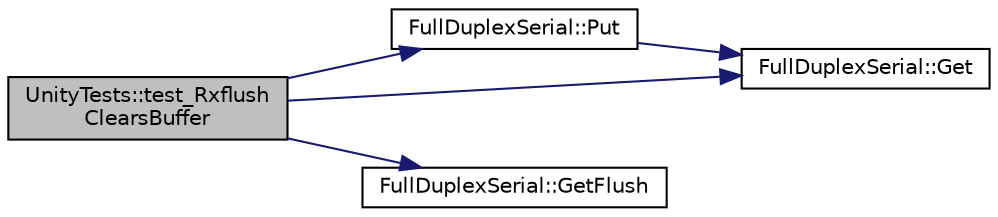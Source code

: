 digraph "UnityTests::test_RxflushClearsBuffer"
{
  edge [fontname="Helvetica",fontsize="10",labelfontname="Helvetica",labelfontsize="10"];
  node [fontname="Helvetica",fontsize="10",shape=record];
  rankdir="LR";
  Node1 [label="UnityTests::test_Rxflush\lClearsBuffer",height=0.2,width=0.4,color="black", fillcolor="grey75", style="filled" fontcolor="black"];
  Node1 -> Node2 [color="midnightblue",fontsize="10",style="solid",fontname="Helvetica"];
  Node2 [label="FullDuplexSerial::Put",height=0.2,width=0.4,color="black", fillcolor="white", style="filled",URL="$classFullDuplexSerial.html#a237943408075076f2c62bad8e67f5c20",tooltip="Transmit a byte of data."];
  Node2 -> Node3 [color="midnightblue",fontsize="10",style="solid",fontname="Helvetica"];
  Node3 [label="FullDuplexSerial::Get",height=0.2,width=0.4,color="black", fillcolor="white", style="filled",URL="$classFullDuplexSerial.html#afba8572923b14acd2867bc76f275d4fe",tooltip="Receive a byte of data."];
  Node1 -> Node4 [color="midnightblue",fontsize="10",style="solid",fontname="Helvetica"];
  Node4 [label="FullDuplexSerial::GetFlush",height=0.2,width=0.4,color="black", fillcolor="white", style="filled",URL="$classFullDuplexSerial.html#aa50b174cbeb838945290d825ccef865a",tooltip="Clear the receive buffer of all bytes."];
  Node1 -> Node3 [color="midnightblue",fontsize="10",style="solid",fontname="Helvetica"];
}
